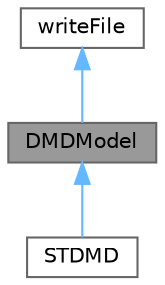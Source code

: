digraph "DMDModel"
{
 // LATEX_PDF_SIZE
  bgcolor="transparent";
  edge [fontname=Helvetica,fontsize=10,labelfontname=Helvetica,labelfontsize=10];
  node [fontname=Helvetica,fontsize=10,shape=box,height=0.2,width=0.4];
  Node1 [id="Node000001",label="DMDModel",height=0.2,width=0.4,color="gray40", fillcolor="grey60", style="filled", fontcolor="black",tooltip="Abstract base class for DMD models to handle DMD characteristics for the DMD function object."];
  Node2 -> Node1 [id="edge1_Node000001_Node000002",dir="back",color="steelblue1",style="solid",tooltip=" "];
  Node2 [id="Node000002",label="writeFile",height=0.2,width=0.4,color="gray40", fillcolor="white", style="filled",URL="$classFoam_1_1functionObjects_1_1writeFile.html",tooltip="Base class for writing single files from the function objects."];
  Node1 -> Node3 [id="edge2_Node000001_Node000003",dir="back",color="steelblue1",style="solid",tooltip=" "];
  Node3 [id="Node000003",label="STDMD",height=0.2,width=0.4,color="gray40", fillcolor="white", style="filled",URL="$classFoam_1_1DMDModels_1_1STDMD.html",tooltip="Streaming Total Dynamic Mode Decomposition (i.e. STDMD) is a variant of dynamic mode decomposition."];
}
